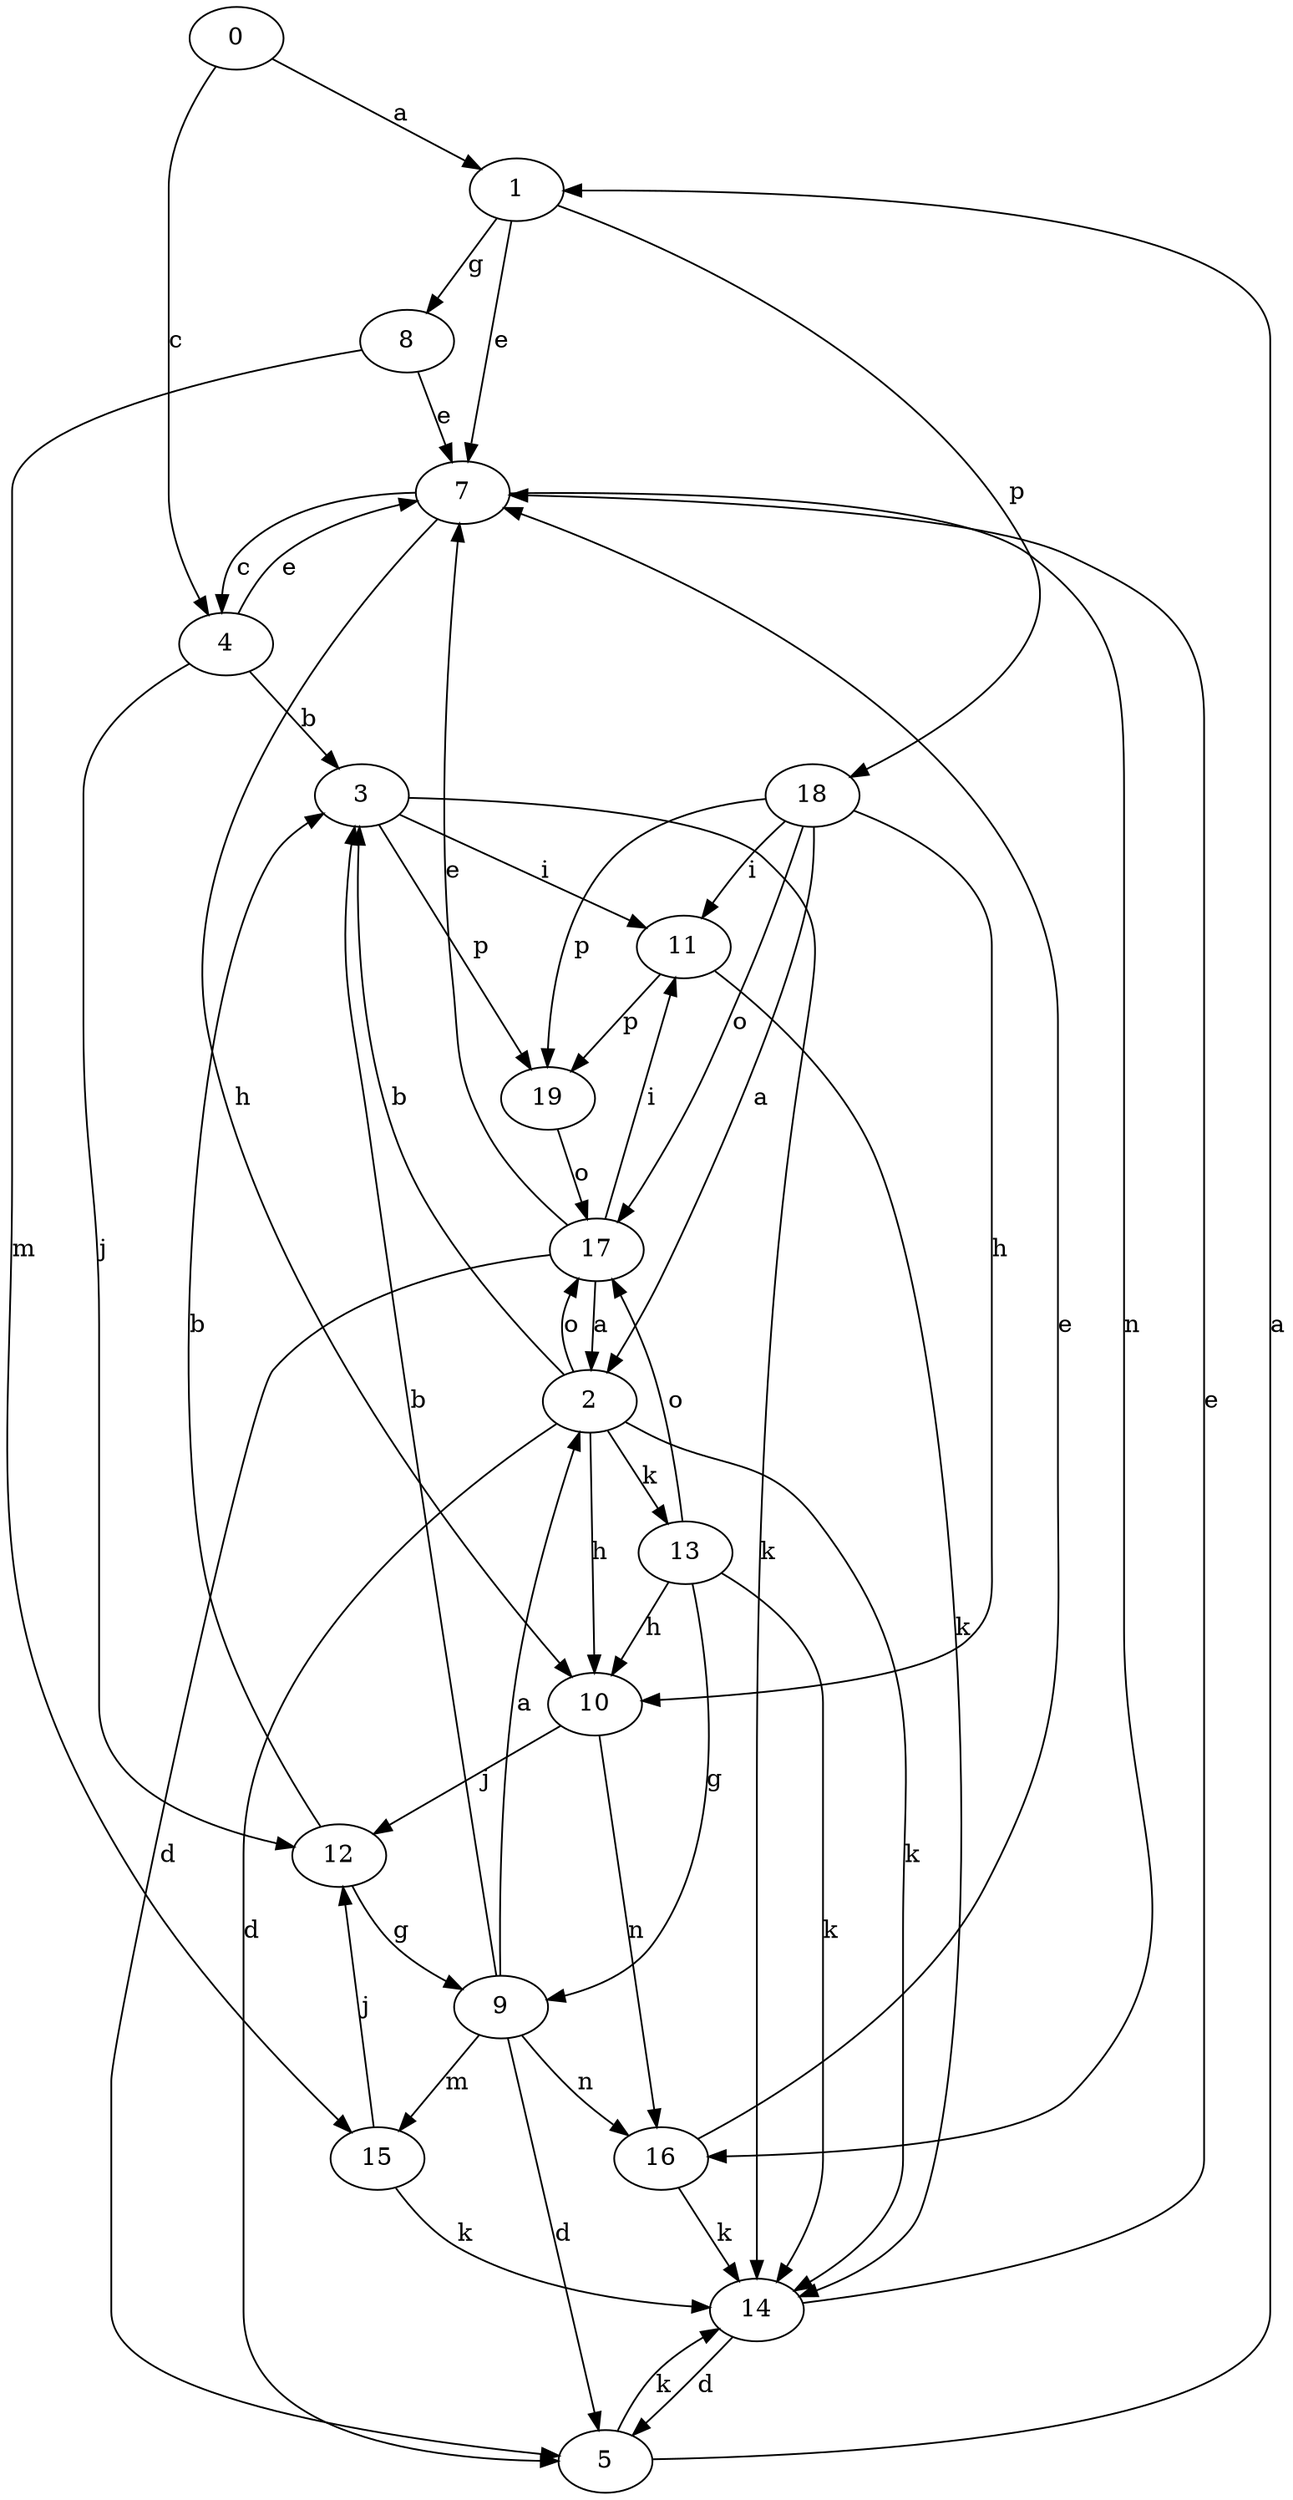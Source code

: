 strict digraph  {
1;
2;
3;
4;
5;
7;
8;
9;
10;
11;
12;
13;
14;
15;
16;
0;
17;
18;
19;
1 -> 7  [label=e];
1 -> 8  [label=g];
1 -> 18  [label=p];
2 -> 3  [label=b];
2 -> 5  [label=d];
2 -> 10  [label=h];
2 -> 13  [label=k];
2 -> 14  [label=k];
2 -> 17  [label=o];
3 -> 11  [label=i];
3 -> 14  [label=k];
3 -> 19  [label=p];
4 -> 3  [label=b];
4 -> 7  [label=e];
4 -> 12  [label=j];
5 -> 1  [label=a];
5 -> 14  [label=k];
7 -> 4  [label=c];
7 -> 10  [label=h];
7 -> 16  [label=n];
8 -> 7  [label=e];
8 -> 15  [label=m];
9 -> 2  [label=a];
9 -> 3  [label=b];
9 -> 5  [label=d];
9 -> 15  [label=m];
9 -> 16  [label=n];
10 -> 12  [label=j];
10 -> 16  [label=n];
11 -> 14  [label=k];
11 -> 19  [label=p];
12 -> 3  [label=b];
12 -> 9  [label=g];
13 -> 9  [label=g];
13 -> 10  [label=h];
13 -> 14  [label=k];
13 -> 17  [label=o];
14 -> 5  [label=d];
14 -> 7  [label=e];
15 -> 12  [label=j];
15 -> 14  [label=k];
16 -> 7  [label=e];
16 -> 14  [label=k];
0 -> 1  [label=a];
0 -> 4  [label=c];
17 -> 2  [label=a];
17 -> 5  [label=d];
17 -> 7  [label=e];
17 -> 11  [label=i];
18 -> 2  [label=a];
18 -> 10  [label=h];
18 -> 11  [label=i];
18 -> 17  [label=o];
18 -> 19  [label=p];
19 -> 17  [label=o];
}
